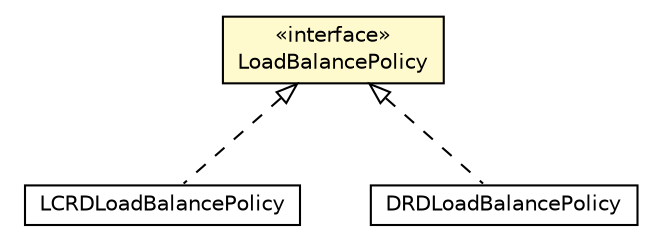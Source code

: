 #!/usr/local/bin/dot
#
# Class diagram 
# Generated by UMLGraph version 5.1 (http://www.umlgraph.org/)
#

digraph G {
	edge [fontname="Helvetica",fontsize=10,labelfontname="Helvetica",labelfontsize=10];
	node [fontname="Helvetica",fontsize=10,shape=plaintext];
	nodesep=0.25;
	ranksep=0.5;
	// pt.ist.fenixframework.backend.infinispan.messaging.lcdr.LCRDLoadBalancePolicy
	c62045 [label=<<table title="pt.ist.fenixframework.backend.infinispan.messaging.lcdr.LCRDLoadBalancePolicy" border="0" cellborder="1" cellspacing="0" cellpadding="2" port="p" href="./lcdr/LCRDLoadBalancePolicy.html">
		<tr><td><table border="0" cellspacing="0" cellpadding="1">
<tr><td align="center" balign="center"> LCRDLoadBalancePolicy </td></tr>
		</table></td></tr>
		</table>>, fontname="Helvetica", fontcolor="black", fontsize=10.0];
	// pt.ist.fenixframework.backend.infinispan.messaging.LoadBalancePolicy
	c62058 [label=<<table title="pt.ist.fenixframework.backend.infinispan.messaging.LoadBalancePolicy" border="0" cellborder="1" cellspacing="0" cellpadding="2" port="p" bgcolor="lemonChiffon" href="./LoadBalancePolicy.html">
		<tr><td><table border="0" cellspacing="0" cellpadding="1">
<tr><td align="center" balign="center"> &#171;interface&#187; </td></tr>
<tr><td align="center" balign="center"> LoadBalancePolicy </td></tr>
		</table></td></tr>
		</table>>, fontname="Helvetica", fontcolor="black", fontsize=10.0];
	// pt.ist.fenixframework.backend.infinispan.messaging.drd.DRDLoadBalancePolicy
	c62065 [label=<<table title="pt.ist.fenixframework.backend.infinispan.messaging.drd.DRDLoadBalancePolicy" border="0" cellborder="1" cellspacing="0" cellpadding="2" port="p" href="./drd/DRDLoadBalancePolicy.html">
		<tr><td><table border="0" cellspacing="0" cellpadding="1">
<tr><td align="center" balign="center"> DRDLoadBalancePolicy </td></tr>
		</table></td></tr>
		</table>>, fontname="Helvetica", fontcolor="black", fontsize=10.0];
	//pt.ist.fenixframework.backend.infinispan.messaging.lcdr.LCRDLoadBalancePolicy implements pt.ist.fenixframework.backend.infinispan.messaging.LoadBalancePolicy
	c62058:p -> c62045:p [dir=back,arrowtail=empty,style=dashed];
	//pt.ist.fenixframework.backend.infinispan.messaging.drd.DRDLoadBalancePolicy implements pt.ist.fenixframework.backend.infinispan.messaging.LoadBalancePolicy
	c62058:p -> c62065:p [dir=back,arrowtail=empty,style=dashed];
}

